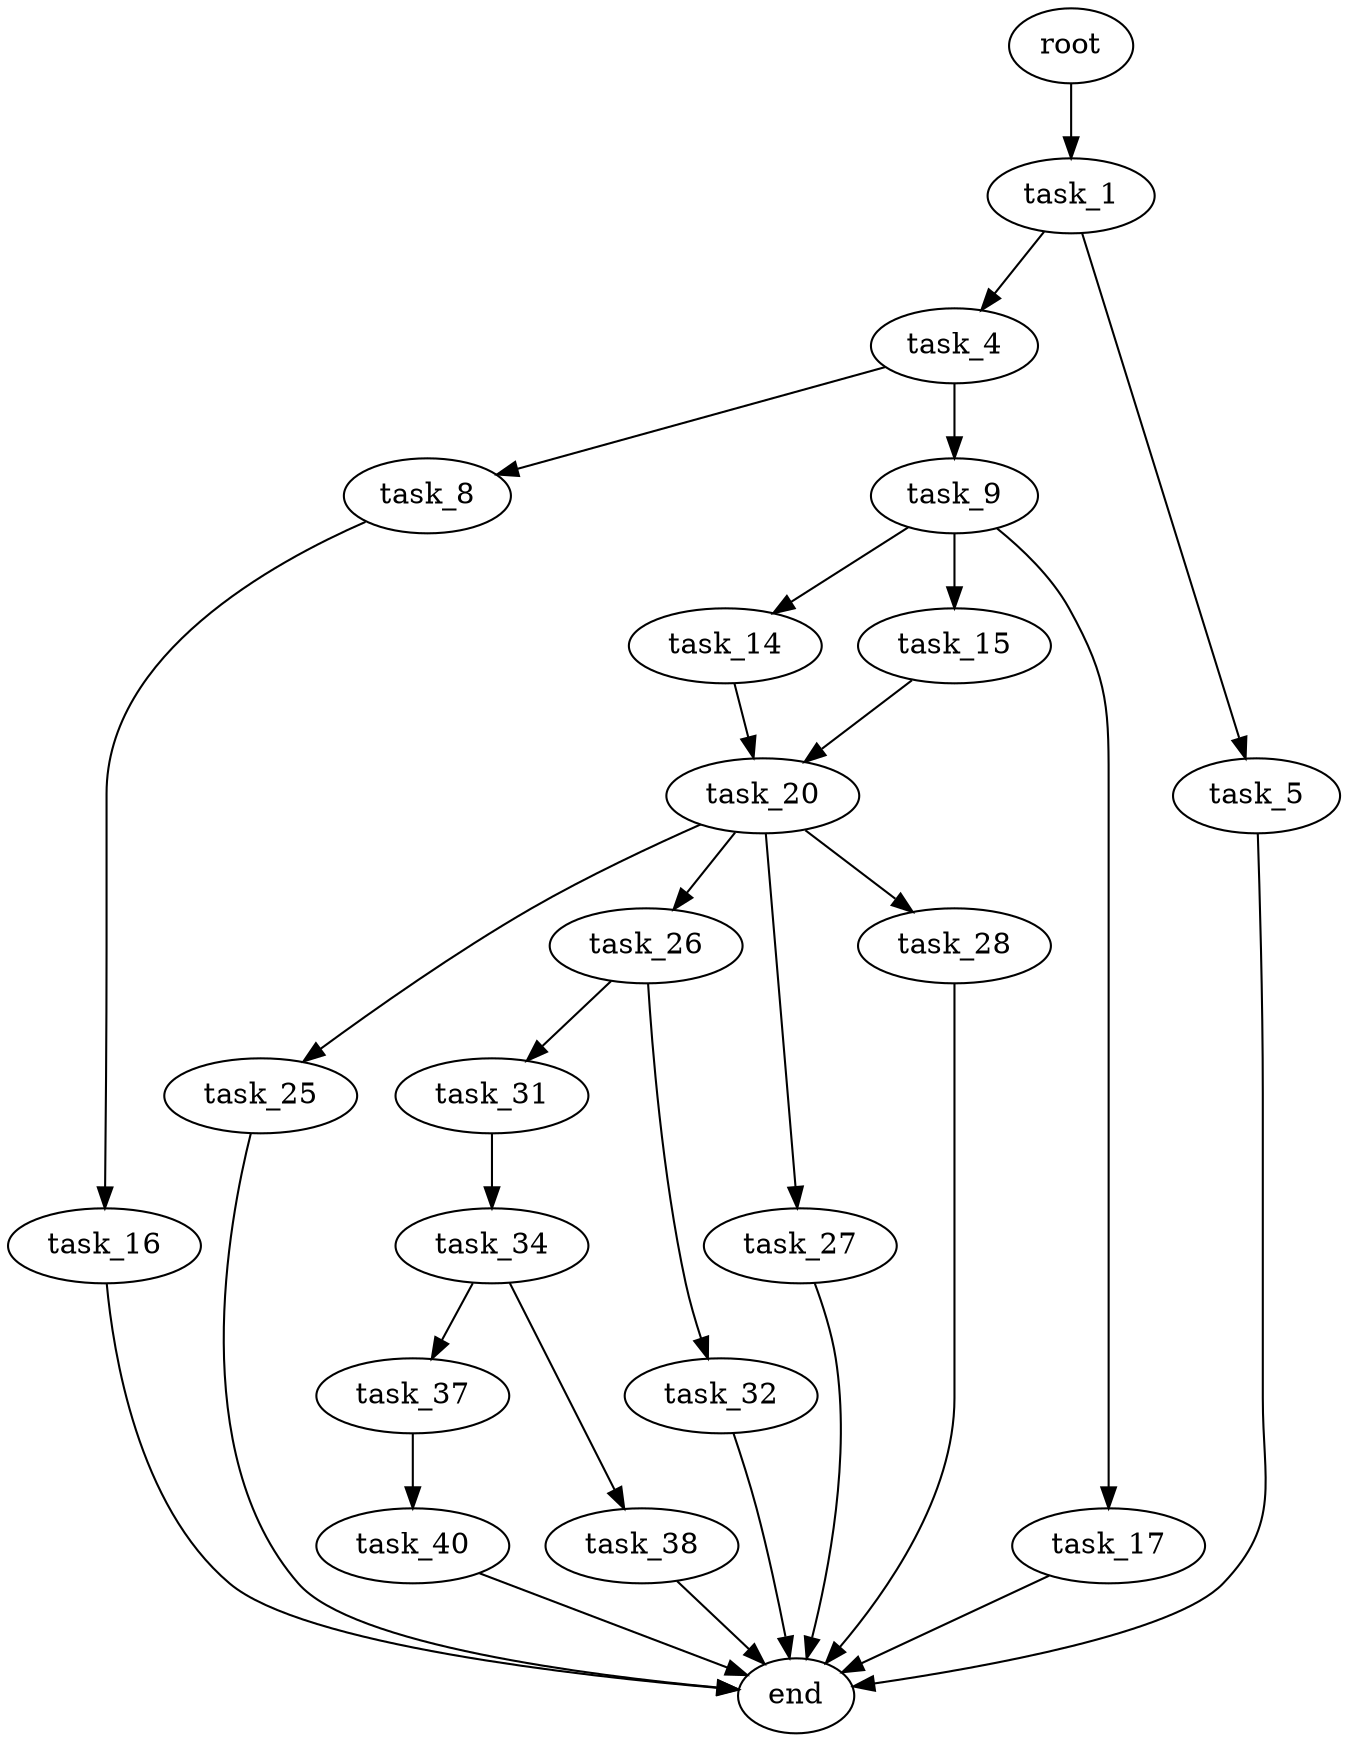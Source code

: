 digraph G {
  root [size="0.000000"];
  task_1 [size="17839655547.000000"];
  task_4 [size="34317487883.000000"];
  task_5 [size="68719476736.000000"];
  task_8 [size="14387983834.000000"];
  task_9 [size="65781632370.000000"];
  end [size="0.000000"];
  task_16 [size="7866405275.000000"];
  task_14 [size="28991029248.000000"];
  task_15 [size="5001883405.000000"];
  task_17 [size="39540300904.000000"];
  task_20 [size="12411539102.000000"];
  task_25 [size="8589934592.000000"];
  task_26 [size="10897691910.000000"];
  task_27 [size="10990390077.000000"];
  task_28 [size="4486642501.000000"];
  task_31 [size="7361627664.000000"];
  task_32 [size="100288537511.000000"];
  task_34 [size="913171924.000000"];
  task_37 [size="410443417889.000000"];
  task_38 [size="11983826384.000000"];
  task_40 [size="68719476736.000000"];

  root -> task_1 [size="1.000000"];
  task_1 -> task_4 [size="411041792.000000"];
  task_1 -> task_5 [size="411041792.000000"];
  task_4 -> task_8 [size="33554432.000000"];
  task_4 -> task_9 [size="33554432.000000"];
  task_5 -> end [size="1.000000"];
  task_8 -> task_16 [size="301989888.000000"];
  task_9 -> task_14 [size="209715200.000000"];
  task_9 -> task_15 [size="209715200.000000"];
  task_9 -> task_17 [size="209715200.000000"];
  task_16 -> end [size="1.000000"];
  task_14 -> task_20 [size="75497472.000000"];
  task_15 -> task_20 [size="209715200.000000"];
  task_17 -> end [size="1.000000"];
  task_20 -> task_25 [size="536870912.000000"];
  task_20 -> task_26 [size="536870912.000000"];
  task_20 -> task_27 [size="536870912.000000"];
  task_20 -> task_28 [size="536870912.000000"];
  task_25 -> end [size="1.000000"];
  task_26 -> task_31 [size="301989888.000000"];
  task_26 -> task_32 [size="301989888.000000"];
  task_27 -> end [size="1.000000"];
  task_28 -> end [size="1.000000"];
  task_31 -> task_34 [size="33554432.000000"];
  task_32 -> end [size="1.000000"];
  task_34 -> task_37 [size="33554432.000000"];
  task_34 -> task_38 [size="33554432.000000"];
  task_37 -> task_40 [size="301989888.000000"];
  task_38 -> end [size="1.000000"];
  task_40 -> end [size="1.000000"];
}
